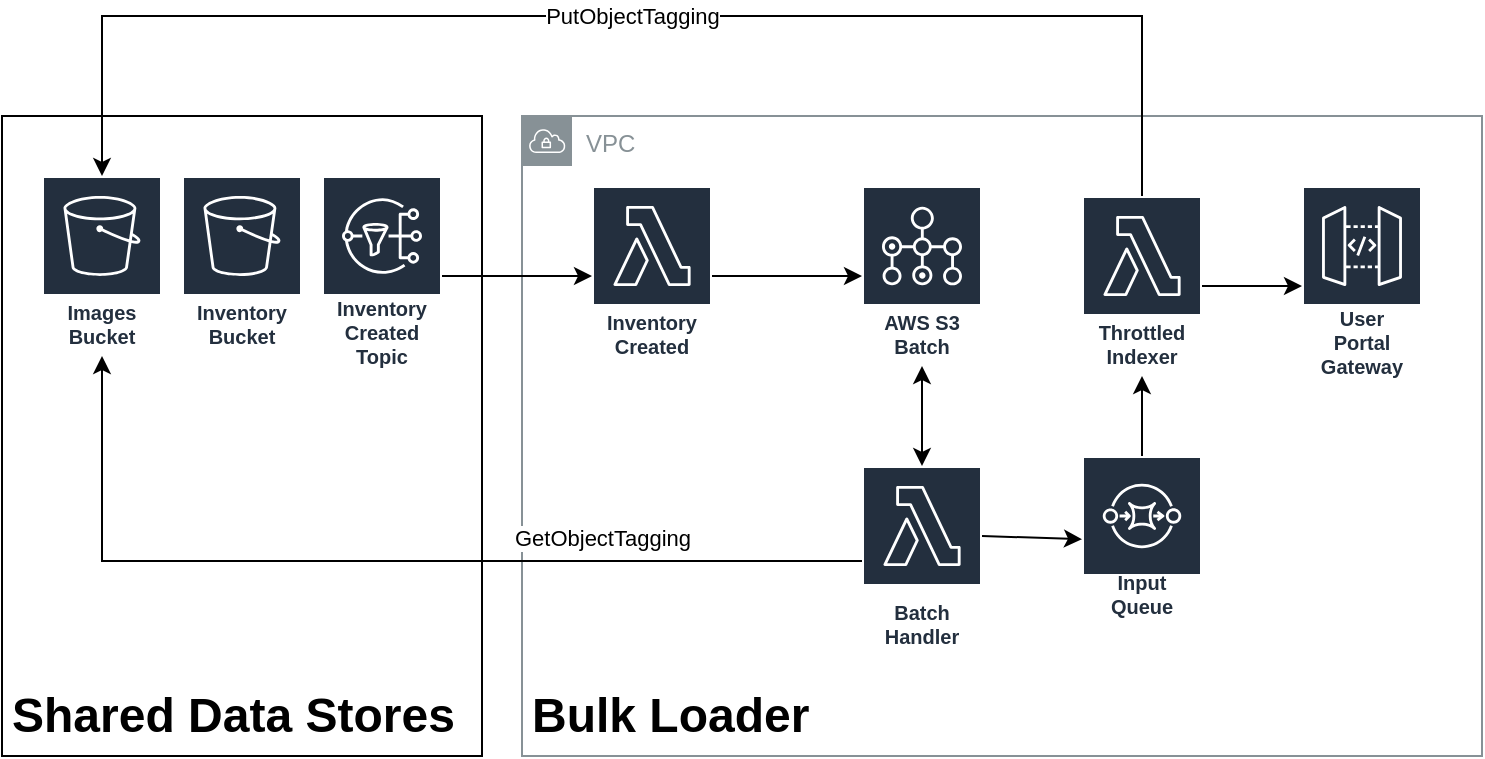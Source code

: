 <mxfile version="15.0.4" type="device"><diagram id="TEfjMrUDuBuA43ocfkAj" name="Page-1"><mxGraphModel dx="1875" dy="866" grid="1" gridSize="10" guides="1" tooltips="1" connect="1" arrows="1" fold="1" page="1" pageScale="1" pageWidth="850" pageHeight="1100" math="0" shadow="0"><root><mxCell id="0"/><mxCell id="1" parent="0"/><mxCell id="EYfkAEihqELRzkw1xd4Y-8" value="VPC" style="outlineConnect=0;gradientColor=none;html=1;whiteSpace=wrap;fontSize=12;fontStyle=0;shape=mxgraph.aws4.group;grIcon=mxgraph.aws4.group_vpc;strokeColor=#879196;fillColor=none;verticalAlign=top;align=left;spacingLeft=30;fontColor=#879196;dashed=0;" parent="1" vertex="1"><mxGeometry x="290" y="140" width="480" height="320" as="geometry"/></mxCell><mxCell id="EYfkAEihqELRzkw1xd4Y-1" value="" style="rounded=0;whiteSpace=wrap;html=1;" parent="1" vertex="1"><mxGeometry x="30" y="140" width="240" height="320" as="geometry"/></mxCell><mxCell id="EYfkAEihqELRzkw1xd4Y-4" value="&lt;h1&gt;Shared Data Stores&lt;br&gt;&lt;/h1&gt;" style="text;html=1;strokeColor=none;fillColor=none;spacing=5;spacingTop=-20;whiteSpace=wrap;overflow=hidden;rounded=0;" parent="1" vertex="1"><mxGeometry x="30" y="420" width="240" height="40" as="geometry"/></mxCell><mxCell id="EYfkAEihqELRzkw1xd4Y-5" value="Images Bucket" style="outlineConnect=0;fontColor=#232F3E;gradientColor=none;strokeColor=#ffffff;fillColor=#232F3E;dashed=0;verticalLabelPosition=middle;verticalAlign=bottom;align=center;html=1;whiteSpace=wrap;fontSize=10;fontStyle=1;spacing=3;shape=mxgraph.aws4.productIcon;prIcon=mxgraph.aws4.s3;" parent="1" vertex="1"><mxGeometry x="50" y="170" width="60" height="90" as="geometry"/></mxCell><mxCell id="EYfkAEihqELRzkw1xd4Y-6" value="Inventory Bucket" style="outlineConnect=0;fontColor=#232F3E;gradientColor=none;strokeColor=#ffffff;fillColor=#232F3E;dashed=0;verticalLabelPosition=middle;verticalAlign=bottom;align=center;html=1;whiteSpace=wrap;fontSize=10;fontStyle=1;spacing=3;shape=mxgraph.aws4.productIcon;prIcon=mxgraph.aws4.s3;" parent="1" vertex="1"><mxGeometry x="120" y="170" width="60" height="90" as="geometry"/></mxCell><mxCell id="EYfkAEihqELRzkw1xd4Y-7" value="Inventory&lt;br&gt;Created Topic" style="outlineConnect=0;fontColor=#232F3E;gradientColor=none;strokeColor=#ffffff;fillColor=#232F3E;dashed=0;verticalLabelPosition=middle;verticalAlign=bottom;align=center;html=1;whiteSpace=wrap;fontSize=10;fontStyle=1;spacing=3;shape=mxgraph.aws4.productIcon;prIcon=mxgraph.aws4.sns;" parent="1" vertex="1"><mxGeometry x="190" y="170" width="60" height="100" as="geometry"/></mxCell><mxCell id="EYfkAEihqELRzkw1xd4Y-9" value="AWS S3 Batch" style="outlineConnect=0;fontColor=#232F3E;gradientColor=none;strokeColor=#ffffff;fillColor=#232F3E;dashed=0;verticalLabelPosition=middle;verticalAlign=bottom;align=center;html=1;whiteSpace=wrap;fontSize=10;fontStyle=1;spacing=3;shape=mxgraph.aws4.productIcon;prIcon=mxgraph.aws4.batch;" parent="1" vertex="1"><mxGeometry x="460" y="175" width="60" height="90" as="geometry"/></mxCell><mxCell id="EYfkAEihqELRzkw1xd4Y-10" value="Inventory&lt;br&gt;Created" style="outlineConnect=0;fontColor=#232F3E;gradientColor=none;strokeColor=#ffffff;fillColor=#232F3E;dashed=0;verticalLabelPosition=middle;verticalAlign=bottom;align=center;html=1;whiteSpace=wrap;fontSize=10;fontStyle=1;spacing=3;shape=mxgraph.aws4.productIcon;prIcon=mxgraph.aws4.lambda;" parent="1" vertex="1"><mxGeometry x="325" y="175" width="60" height="90" as="geometry"/></mxCell><mxCell id="EYfkAEihqELRzkw1xd4Y-13" value="" style="endArrow=classic;html=1;" parent="1" source="EYfkAEihqELRzkw1xd4Y-10" target="EYfkAEihqELRzkw1xd4Y-9" edge="1"><mxGeometry width="50" height="50" relative="1" as="geometry"><mxPoint x="330" y="420" as="sourcePoint"/><mxPoint x="380" y="370" as="targetPoint"/></mxGeometry></mxCell><mxCell id="EYfkAEihqELRzkw1xd4Y-14" value="" style="endArrow=classic;html=1;" parent="1" source="EYfkAEihqELRzkw1xd4Y-7" target="EYfkAEihqELRzkw1xd4Y-10" edge="1"><mxGeometry width="50" height="50" relative="1" as="geometry"><mxPoint x="330" y="420" as="sourcePoint"/><mxPoint x="380" y="370" as="targetPoint"/></mxGeometry></mxCell><mxCell id="pJRs2nebnoC_kofmfwf5-3" value="GetObjectTagging" style="edgeStyle=orthogonalEdgeStyle;rounded=0;orthogonalLoop=1;jettySize=auto;html=1;" edge="1" parent="1" source="EYfkAEihqELRzkw1xd4Y-15" target="EYfkAEihqELRzkw1xd4Y-5"><mxGeometry x="-0.461" y="-12" relative="1" as="geometry"><mxPoint as="offset"/></mxGeometry></mxCell><mxCell id="EYfkAEihqELRzkw1xd4Y-15" value="Batch&lt;br&gt;Handler" style="outlineConnect=0;fontColor=#232F3E;gradientColor=none;strokeColor=#ffffff;fillColor=#232F3E;dashed=0;verticalLabelPosition=middle;verticalAlign=bottom;align=center;html=1;whiteSpace=wrap;fontSize=10;fontStyle=1;spacing=3;shape=mxgraph.aws4.productIcon;prIcon=mxgraph.aws4.lambda;" parent="1" vertex="1"><mxGeometry x="460" y="315" width="60" height="95" as="geometry"/></mxCell><mxCell id="EYfkAEihqELRzkw1xd4Y-16" value="" style="endArrow=classic;startArrow=classic;html=1;" parent="1" source="EYfkAEihqELRzkw1xd4Y-15" target="EYfkAEihqELRzkw1xd4Y-9" edge="1"><mxGeometry width="50" height="50" relative="1" as="geometry"><mxPoint x="400" y="430" as="sourcePoint"/><mxPoint x="450" y="380" as="targetPoint"/></mxGeometry></mxCell><mxCell id="EYfkAEihqELRzkw1xd4Y-18" value="Input&lt;br&gt;Queue" style="outlineConnect=0;fontColor=#232F3E;gradientColor=none;strokeColor=#ffffff;fillColor=#232F3E;dashed=0;verticalLabelPosition=middle;verticalAlign=bottom;align=center;html=1;whiteSpace=wrap;fontSize=10;fontStyle=1;spacing=3;shape=mxgraph.aws4.productIcon;prIcon=mxgraph.aws4.sqs;" parent="1" vertex="1"><mxGeometry x="570" y="310" width="60" height="85" as="geometry"/></mxCell><mxCell id="EYfkAEihqELRzkw1xd4Y-19" value="" style="endArrow=classic;html=1;" parent="1" target="EYfkAEihqELRzkw1xd4Y-18" edge="1"><mxGeometry width="50" height="50" relative="1" as="geometry"><mxPoint x="520" y="350" as="sourcePoint"/><mxPoint x="570" y="340" as="targetPoint"/></mxGeometry></mxCell><mxCell id="pJRs2nebnoC_kofmfwf5-2" value="PutObjectTagging" style="edgeStyle=orthogonalEdgeStyle;rounded=0;orthogonalLoop=1;jettySize=auto;html=1;" edge="1" parent="1" source="EYfkAEihqELRzkw1xd4Y-20" target="EYfkAEihqELRzkw1xd4Y-5"><mxGeometry relative="1" as="geometry"><mxPoint x="60" y="90" as="targetPoint"/><Array as="points"><mxPoint x="600" y="90"/><mxPoint x="80" y="90"/></Array></mxGeometry></mxCell><mxCell id="EYfkAEihqELRzkw1xd4Y-20" value="Throttled&lt;br&gt;Indexer" style="outlineConnect=0;fontColor=#232F3E;gradientColor=none;strokeColor=#ffffff;fillColor=#232F3E;dashed=0;verticalLabelPosition=middle;verticalAlign=bottom;align=center;html=1;whiteSpace=wrap;fontSize=10;fontStyle=1;spacing=3;shape=mxgraph.aws4.productIcon;prIcon=mxgraph.aws4.lambda;" parent="1" vertex="1"><mxGeometry x="570" y="180" width="60" height="90" as="geometry"/></mxCell><mxCell id="EYfkAEihqELRzkw1xd4Y-21" value="" style="endArrow=classic;html=1;" parent="1" source="EYfkAEihqELRzkw1xd4Y-18" target="EYfkAEihqELRzkw1xd4Y-20" edge="1"><mxGeometry width="50" height="50" relative="1" as="geometry"><mxPoint x="400" y="430" as="sourcePoint"/><mxPoint x="450" y="380" as="targetPoint"/></mxGeometry></mxCell><mxCell id="EYfkAEihqELRzkw1xd4Y-22" value="User&lt;br&gt;Portal&lt;br&gt;Gateway" style="outlineConnect=0;fontColor=#232F3E;gradientColor=none;strokeColor=#ffffff;fillColor=#232F3E;dashed=0;verticalLabelPosition=middle;verticalAlign=bottom;align=center;html=1;whiteSpace=wrap;fontSize=10;fontStyle=1;spacing=3;shape=mxgraph.aws4.productIcon;prIcon=mxgraph.aws4.api_gateway;" parent="1" vertex="1"><mxGeometry x="680" y="175" width="60" height="100" as="geometry"/></mxCell><mxCell id="EYfkAEihqELRzkw1xd4Y-23" value="" style="endArrow=classic;html=1;" parent="1" source="EYfkAEihqELRzkw1xd4Y-20" target="EYfkAEihqELRzkw1xd4Y-22" edge="1"><mxGeometry width="50" height="50" relative="1" as="geometry"><mxPoint x="400" y="430" as="sourcePoint"/><mxPoint x="450" y="380" as="targetPoint"/></mxGeometry></mxCell><mxCell id="EYfkAEihqELRzkw1xd4Y-24" value="&lt;h1&gt;Bulk Loader&lt;br&gt;&lt;/h1&gt;" style="text;html=1;strokeColor=none;fillColor=none;spacing=5;spacingTop=-20;whiteSpace=wrap;overflow=hidden;rounded=0;" parent="1" vertex="1"><mxGeometry x="290" y="420" width="240" height="40" as="geometry"/></mxCell></root></mxGraphModel></diagram></mxfile>